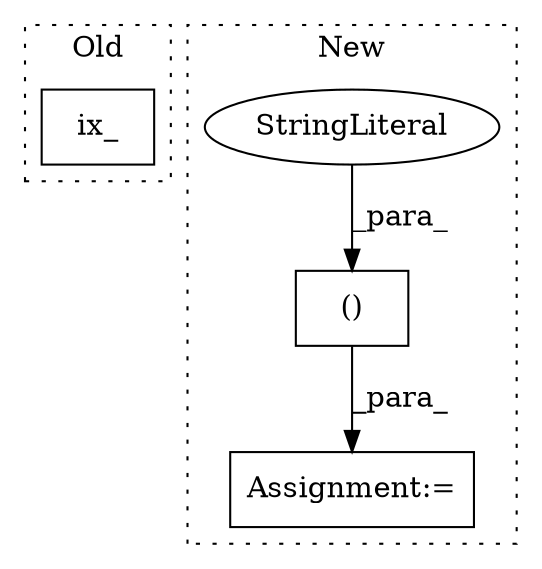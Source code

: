 digraph G {
subgraph cluster0 {
1 [label="ix_" a="32" s="13797,13849" l="4,1" shape="box"];
label = "Old";
style="dotted";
}
subgraph cluster1 {
2 [label="()" a="106" s="13421" l="71" shape="box"];
3 [label="StringLiteral" a="45" s="13421" l="16" shape="ellipse"];
4 [label="Assignment:=" a="7" s="14917" l="1" shape="box"];
label = "New";
style="dotted";
}
2 -> 4 [label="_para_"];
3 -> 2 [label="_para_"];
}